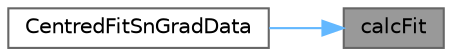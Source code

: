 digraph "calcFit"
{
 // LATEX_PDF_SIZE
  bgcolor="transparent";
  edge [fontname=Helvetica,fontsize=10,labelfontname=Helvetica,labelfontsize=10];
  node [fontname=Helvetica,fontsize=10,shape=box,height=0.2,width=0.4];
  rankdir="RL";
  Node1 [id="Node000001",label="calcFit",height=0.2,width=0.4,color="gray40", fillcolor="grey60", style="filled", fontcolor="black",tooltip=" "];
  Node1 -> Node2 [id="edge1_Node000001_Node000002",dir="back",color="steelblue1",style="solid",tooltip=" "];
  Node2 [id="Node000002",label="CentredFitSnGradData",height=0.2,width=0.4,color="grey40", fillcolor="white", style="filled",URL="$classFoam_1_1CentredFitSnGradData.html#ad191b4411ae3c2845b42c5a89492fe6c",tooltip=" "];
}
